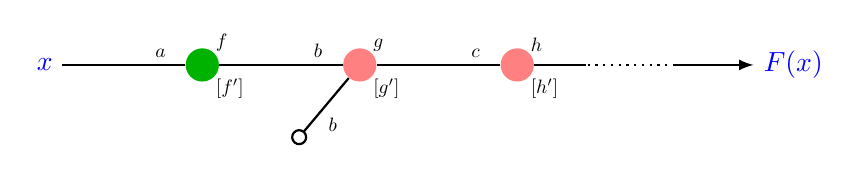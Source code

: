 \begin{tikzpicture}
\def\layersep{2cm}
\tikzstyle{neuron}=[circle,fill=red!50,minimum size=12pt,inner sep=0pt]

% Entree
\node[blue] (E) at (-\layersep,0) {$x$};

% Neurone F
\node[neuron,green!70!black] (F) at (0,0) {};
\node[above right=0.8ex,scale=0.7] at (F) {$f$};
\node[below right=0.8ex,scale=0.7] at (F) {$[f']$};
 \path[thick] (E) edge node[pos=0.8,above,scale=0.7]{$a$} (F);

% Neurone G
\node[neuron] (G) at (\layersep,0) {};
\node[above right=0.8ex,scale=0.7] at (G) {$g$};
\node[below right=0.8ex,scale=0.7] at (G) {$[g']$};
 \path[thick] (F) edge node[pos=0.8,above,scale=0.7]{$b$} (G);
 \draw[-o,thick] (G) to node[midway,below right,scale=0.7]{$b$} ++ (-130:1.3);

% Neurone H
\node[neuron] (H) at (2*\layersep,0) {};
\node[above right=0.8ex,scale=0.7] at (H) {$h$};
\node[below right=0.8ex,scale=0.7] at (H) {$[h']$};
 \path[thick] (G) edge node[pos=0.8,above,scale=0.7]{$c$} (H);

% Sortie
\node (K) at (2.5*\layersep,0) {};
 \path[thick] (H) edge (K);
\draw[thick,dotted] (K)+(-0.5,0) -- ++(1,0);
\draw[->,>=latex,thick] (K)+(1,0)-- ++(2,0) node[right,blue]{$F(x)$};

\end{tikzpicture}  
